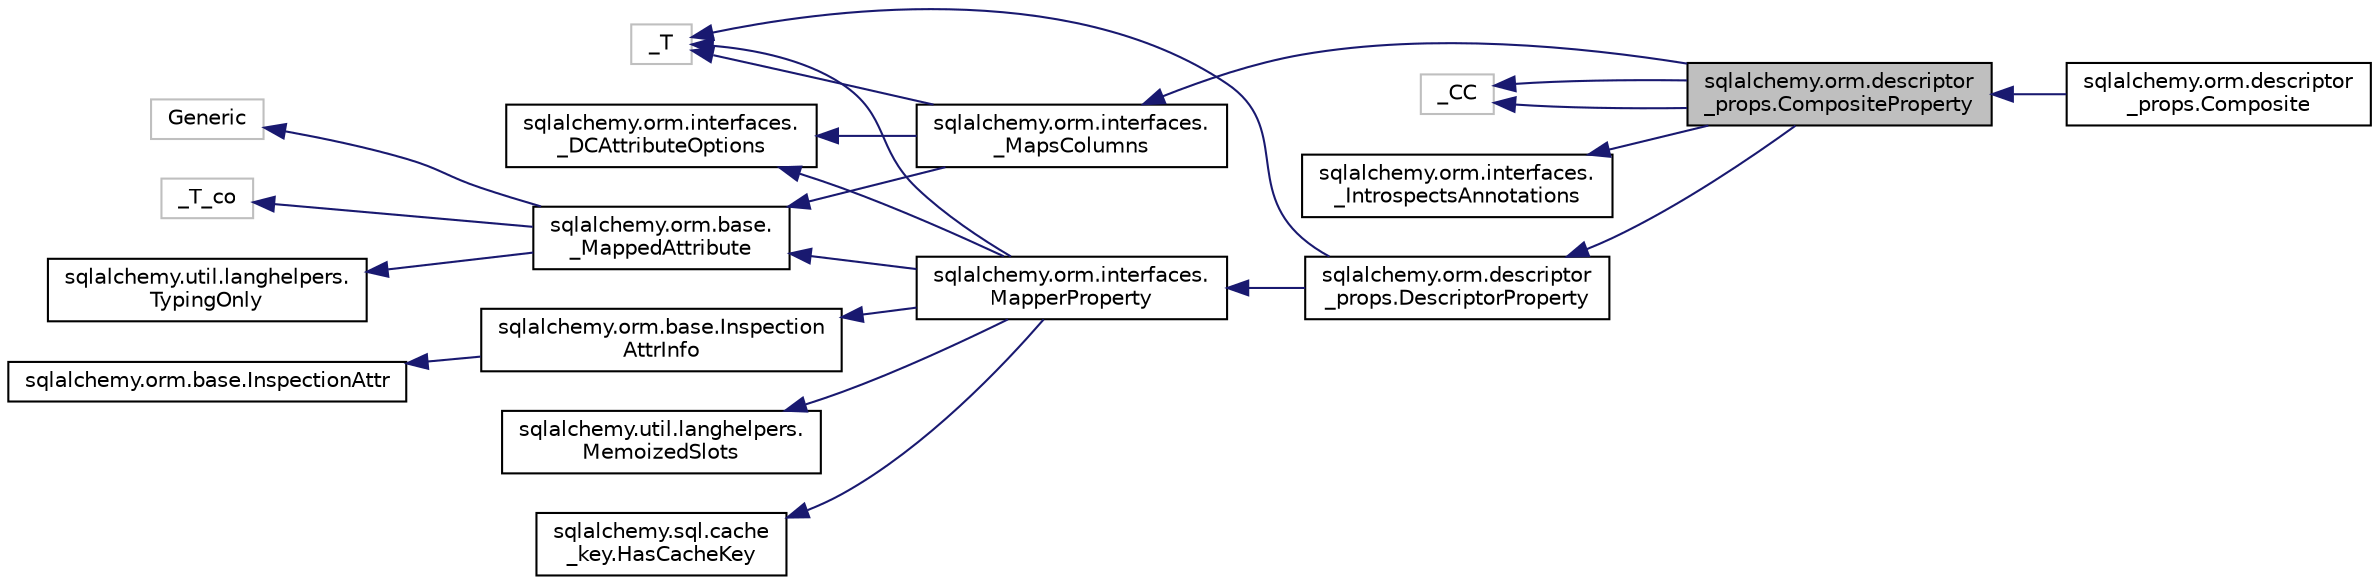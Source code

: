 digraph "sqlalchemy.orm.descriptor_props.CompositeProperty"
{
 // LATEX_PDF_SIZE
  edge [fontname="Helvetica",fontsize="10",labelfontname="Helvetica",labelfontsize="10"];
  node [fontname="Helvetica",fontsize="10",shape=record];
  rankdir="LR";
  Node1 [label="sqlalchemy.orm.descriptor\l_props.CompositeProperty",height=0.2,width=0.4,color="black", fillcolor="grey75", style="filled", fontcolor="black",tooltip=" "];
  Node2 -> Node1 [dir="back",color="midnightblue",fontsize="10",style="solid",fontname="Helvetica"];
  Node2 [label="sqlalchemy.orm.interfaces.\l_MapsColumns",height=0.2,width=0.4,color="black", fillcolor="white", style="filled",URL="$classsqlalchemy_1_1orm_1_1interfaces_1_1__MapsColumns.html",tooltip=" "];
  Node3 -> Node2 [dir="back",color="midnightblue",fontsize="10",style="solid",fontname="Helvetica"];
  Node3 [label="sqlalchemy.orm.interfaces.\l_DCAttributeOptions",height=0.2,width=0.4,color="black", fillcolor="white", style="filled",URL="$classsqlalchemy_1_1orm_1_1interfaces_1_1__DCAttributeOptions.html",tooltip=" "];
  Node4 -> Node2 [dir="back",color="midnightblue",fontsize="10",style="solid",fontname="Helvetica"];
  Node4 [label="sqlalchemy.orm.base.\l_MappedAttribute",height=0.2,width=0.4,color="black", fillcolor="white", style="filled",URL="$classsqlalchemy_1_1orm_1_1base_1_1__MappedAttribute.html",tooltip=" "];
  Node5 -> Node4 [dir="back",color="midnightblue",fontsize="10",style="solid",fontname="Helvetica"];
  Node5 [label="Generic",height=0.2,width=0.4,color="grey75", fillcolor="white", style="filled",tooltip=" "];
  Node6 -> Node4 [dir="back",color="midnightblue",fontsize="10",style="solid",fontname="Helvetica"];
  Node6 [label="_T_co",height=0.2,width=0.4,color="grey75", fillcolor="white", style="filled",tooltip=" "];
  Node7 -> Node4 [dir="back",color="midnightblue",fontsize="10",style="solid",fontname="Helvetica"];
  Node7 [label="sqlalchemy.util.langhelpers.\lTypingOnly",height=0.2,width=0.4,color="black", fillcolor="white", style="filled",URL="$classsqlalchemy_1_1util_1_1langhelpers_1_1TypingOnly.html",tooltip=" "];
  Node8 -> Node2 [dir="back",color="midnightblue",fontsize="10",style="solid",fontname="Helvetica"];
  Node8 [label="_T",height=0.2,width=0.4,color="grey75", fillcolor="white", style="filled",tooltip=" "];
  Node9 -> Node1 [dir="back",color="midnightblue",fontsize="10",style="solid",fontname="Helvetica"];
  Node9 [label="_CC",height=0.2,width=0.4,color="grey75", fillcolor="white", style="filled",tooltip=" "];
  Node10 -> Node1 [dir="back",color="midnightblue",fontsize="10",style="solid",fontname="Helvetica"];
  Node10 [label="sqlalchemy.orm.interfaces.\l_IntrospectsAnnotations",height=0.2,width=0.4,color="black", fillcolor="white", style="filled",URL="$classsqlalchemy_1_1orm_1_1interfaces_1_1__IntrospectsAnnotations.html",tooltip=" "];
  Node11 -> Node1 [dir="back",color="midnightblue",fontsize="10",style="solid",fontname="Helvetica"];
  Node11 [label="sqlalchemy.orm.descriptor\l_props.DescriptorProperty",height=0.2,width=0.4,color="black", fillcolor="white", style="filled",URL="$classsqlalchemy_1_1orm_1_1descriptor__props_1_1DescriptorProperty.html",tooltip=" "];
  Node12 -> Node11 [dir="back",color="midnightblue",fontsize="10",style="solid",fontname="Helvetica"];
  Node12 [label="sqlalchemy.orm.interfaces.\lMapperProperty",height=0.2,width=0.4,color="black", fillcolor="white", style="filled",URL="$classsqlalchemy_1_1orm_1_1interfaces_1_1MapperProperty.html",tooltip=" "];
  Node13 -> Node12 [dir="back",color="midnightblue",fontsize="10",style="solid",fontname="Helvetica"];
  Node13 [label="sqlalchemy.sql.cache\l_key.HasCacheKey",height=0.2,width=0.4,color="black", fillcolor="white", style="filled",URL="$classsqlalchemy_1_1sql_1_1cache__key_1_1HasCacheKey.html",tooltip=" "];
  Node3 -> Node12 [dir="back",color="midnightblue",fontsize="10",style="solid",fontname="Helvetica"];
  Node4 -> Node12 [dir="back",color="midnightblue",fontsize="10",style="solid",fontname="Helvetica"];
  Node8 -> Node12 [dir="back",color="midnightblue",fontsize="10",style="solid",fontname="Helvetica"];
  Node14 -> Node12 [dir="back",color="midnightblue",fontsize="10",style="solid",fontname="Helvetica"];
  Node14 [label="sqlalchemy.orm.base.Inspection\lAttrInfo",height=0.2,width=0.4,color="black", fillcolor="white", style="filled",URL="$classsqlalchemy_1_1orm_1_1base_1_1InspectionAttrInfo.html",tooltip=" "];
  Node15 -> Node14 [dir="back",color="midnightblue",fontsize="10",style="solid",fontname="Helvetica"];
  Node15 [label="sqlalchemy.orm.base.InspectionAttr",height=0.2,width=0.4,color="black", fillcolor="white", style="filled",URL="$classsqlalchemy_1_1orm_1_1base_1_1InspectionAttr.html",tooltip=" "];
  Node16 -> Node12 [dir="back",color="midnightblue",fontsize="10",style="solid",fontname="Helvetica"];
  Node16 [label="sqlalchemy.util.langhelpers.\lMemoizedSlots",height=0.2,width=0.4,color="black", fillcolor="white", style="filled",URL="$classsqlalchemy_1_1util_1_1langhelpers_1_1MemoizedSlots.html",tooltip=" "];
  Node8 -> Node11 [dir="back",color="midnightblue",fontsize="10",style="solid",fontname="Helvetica"];
  Node9 -> Node1 [dir="back",color="midnightblue",fontsize="10",style="solid",fontname="Helvetica"];
  Node1 -> Node17 [dir="back",color="midnightblue",fontsize="10",style="solid",fontname="Helvetica"];
  Node17 [label="sqlalchemy.orm.descriptor\l_props.Composite",height=0.2,width=0.4,color="black", fillcolor="white", style="filled",URL="$classsqlalchemy_1_1orm_1_1descriptor__props_1_1Composite.html",tooltip=" "];
}
